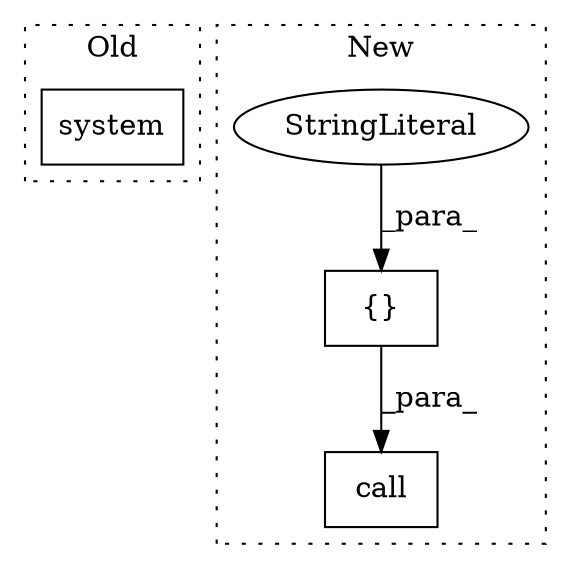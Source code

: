 digraph G {
subgraph cluster0 {
1 [label="system" a="32" s="3480,3561" l="7,1" shape="box"];
label = "Old";
style="dotted";
}
subgraph cluster1 {
2 [label="call" a="32" s="3608,3706" l="5,1" shape="box"];
3 [label="{}" a="4" s="3625,3700" l="1,1" shape="box"];
4 [label="StringLiteral" a="45" s="3626" l="74" shape="ellipse"];
label = "New";
style="dotted";
}
3 -> 2 [label="_para_"];
4 -> 3 [label="_para_"];
}